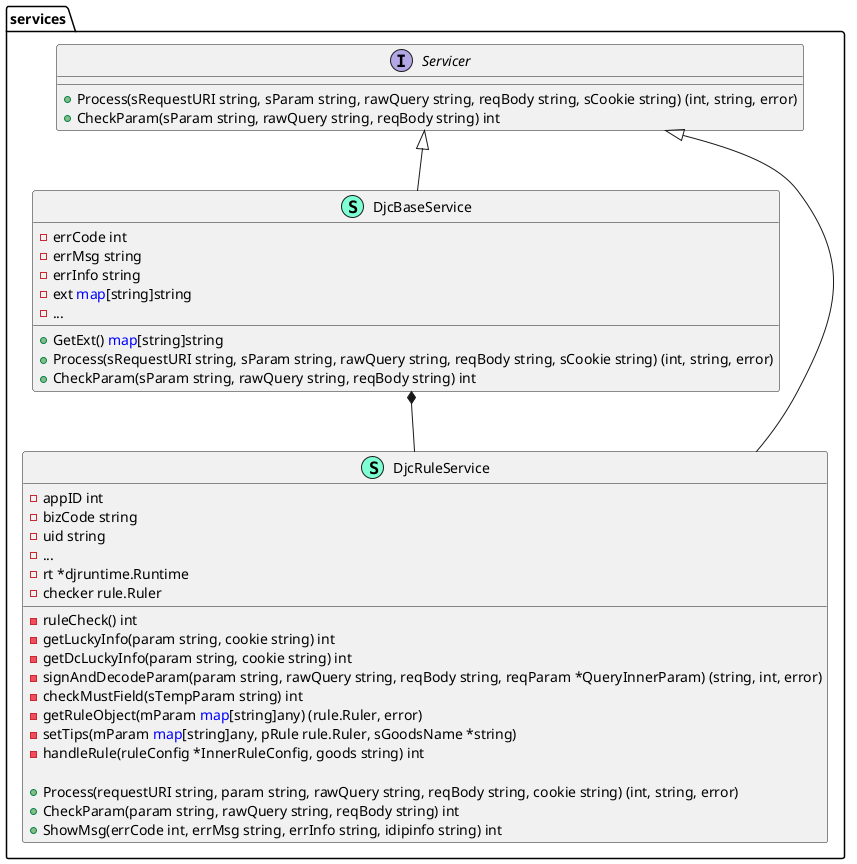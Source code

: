 @startuml 
namespace services {
    class DjcBaseService << (S,Aquamarine) >> {
        - errCode int
        - errMsg string
        - errInfo string
        - ext <font color=blue>map</font>[string]string
        - ...

        + GetExt() <font color=blue>map</font>[string]string
        + Process(sRequestURI string, sParam string, rawQuery string, reqBody string, sCookie string) (int, string, error)
        + CheckParam(sParam string, rawQuery string, reqBody string) int
    }
    class DjcRuleService << (S,Aquamarine) >> {
        - appID int
        - bizCode string
        - uid string
        - ...
        - rt *djruntime.Runtime
        - checker rule.Ruler

        - ruleCheck() int
        - getLuckyInfo(param string, cookie string) int
        - getDcLuckyInfo(param string, cookie string) int
        - signAndDecodeParam(param string, rawQuery string, reqBody string, reqParam *QueryInnerParam) (string, int, error)
        - checkMustField(sTempParam string) int
        - getRuleObject(mParam <font color=blue>map</font>[string]any) (rule.Ruler, error)
        - setTips(mParam <font color=blue>map</font>[string]any, pRule rule.Ruler, sGoodsName *string) 
        - handleRule(ruleConfig *InnerRuleConfig, goods string) int

        + Process(requestURI string, param string, rawQuery string, reqBody string, cookie string) (int, string, error)
        + CheckParam(param string, rawQuery string, reqBody string) int
        + ShowMsg(errCode int, errMsg string, errInfo string, idipinfo string) int
    }

    interface Servicer  {
        + Process(sRequestURI string, sParam string, rawQuery string, reqBody string, sCookie string) (int, string, error)
        + CheckParam(sParam string, rawQuery string, reqBody string) int
    }
}
"services.DjcBaseService" *-- "services.DjcRuleService"

"services.Servicer" <|-- "services.DjcBaseService"
"services.Servicer" <|-- "services.DjcRuleService"
@enduml
